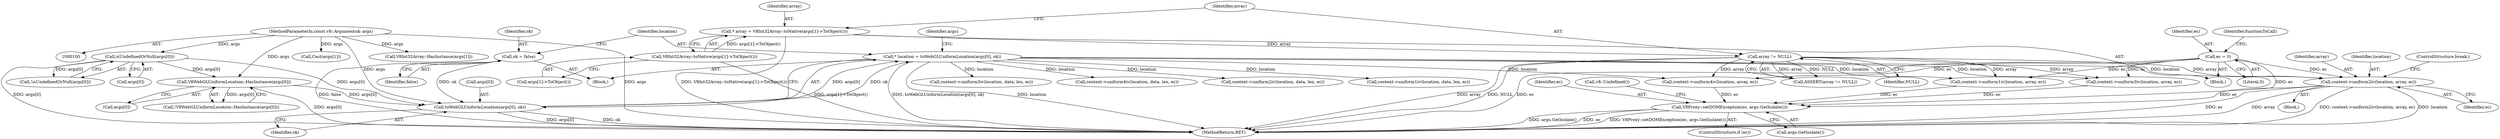 digraph "0_Chrome_e9372a1bfd3588a80fcf49aa07321f0971dd6091_62@pointer" {
"1000176" [label="(Call,context->uniform2iv(location, array, ec))"];
"1000140" [label="(Call,* location = toWebGLUniformLocation(args[0], ok))"];
"1000142" [label="(Call,toWebGLUniformLocation(args[0], ok))"];
"1000122" [label="(Call,isUndefinedOrNull(args[0]))"];
"1000101" [label="(MethodParameterIn,const v8::Arguments& args)"];
"1000127" [label="(Call,V8WebGLUniformLocation::HasInstance(args[0]))"];
"1000136" [label="(Call,ok = false)"];
"1000159" [label="(Call,array != NULL)"];
"1000154" [label="(Call,* array = V8Int32Array::toNative(args[1]->ToObject()))"];
"1000156" [label="(Call,V8Int32Array::toNative(args[1]->ToObject()))"];
"1000163" [label="(Call,ec = 0)"];
"1000198" [label="(Call,V8Proxy::setDOMException(ec, args.GetIsolate()))"];
"1000157" [label="(Call,args[1]->ToObject())"];
"1000123" [label="(Call,args[0])"];
"1000180" [label="(ControlStructure,break;)"];
"1000282" [label="(MethodReturn,RET)"];
"1000188" [label="(Call,context->uniform4iv(location, array, ec))"];
"1000170" [label="(Call,context->uniform1iv(location, array, ec))"];
"1000127" [label="(Call,V8WebGLUniformLocation::HasInstance(args[0]))"];
"1000136" [label="(Call,ok = false)"];
"1000155" [label="(Identifier,array)"];
"1000121" [label="(Call,!isUndefinedOrNull(args[0]))"];
"1000158" [label="(Call,ASSERT(array != NULL))"];
"1000212" [label="(Call,Cast(args[1]))"];
"1000148" [label="(Call,V8Int32Array::HasInstance(args[1]))"];
"1000126" [label="(Call,!V8WebGLUniformLocation::HasInstance(args[0]))"];
"1000178" [label="(Identifier,array)"];
"1000159" [label="(Call,array != NULL)"];
"1000200" [label="(Call,args.GetIsolate())"];
"1000199" [label="(Identifier,ec)"];
"1000138" [label="(Identifier,false)"];
"1000101" [label="(MethodParameterIn,const v8::Arguments& args)"];
"1000142" [label="(Call,toWebGLUniformLocation(args[0], ok))"];
"1000257" [label="(Call,context->uniform3iv(location, data, len, ec))"];
"1000152" [label="(Block,)"];
"1000196" [label="(ControlStructure,if (ec))"];
"1000137" [label="(Identifier,ok)"];
"1000202" [label="(Call,v8::Undefined())"];
"1000176" [label="(Call,context->uniform2iv(location, array, ec))"];
"1000140" [label="(Call,* location = toWebGLUniformLocation(args[0], ok))"];
"1000128" [label="(Call,args[0])"];
"1000264" [label="(Call,context->uniform4iv(location, data, len, ec))"];
"1000165" [label="(Literal,0)"];
"1000141" [label="(Identifier,location)"];
"1000164" [label="(Identifier,ec)"];
"1000161" [label="(Identifier,NULL)"];
"1000163" [label="(Call,ec = 0)"];
"1000143" [label="(Call,args[0])"];
"1000182" [label="(Call,context->uniform3iv(location, array, ec))"];
"1000250" [label="(Call,context->uniform2iv(location, data, len, ec))"];
"1000150" [label="(Identifier,args)"];
"1000122" [label="(Call,isUndefinedOrNull(args[0]))"];
"1000156" [label="(Call,V8Int32Array::toNative(args[1]->ToObject()))"];
"1000243" [label="(Call,context->uniform1iv(location, data, len, ec))"];
"1000198" [label="(Call,V8Proxy::setDOMException(ec, args.GetIsolate()))"];
"1000167" [label="(Identifier,functionToCall)"];
"1000179" [label="(Identifier,ec)"];
"1000177" [label="(Identifier,location)"];
"1000103" [label="(Block,)"];
"1000160" [label="(Identifier,array)"];
"1000146" [label="(Identifier,ok)"];
"1000154" [label="(Call,* array = V8Int32Array::toNative(args[1]->ToObject()))"];
"1000168" [label="(Block,)"];
"1000176" -> "1000168"  [label="AST: "];
"1000176" -> "1000179"  [label="CFG: "];
"1000177" -> "1000176"  [label="AST: "];
"1000178" -> "1000176"  [label="AST: "];
"1000179" -> "1000176"  [label="AST: "];
"1000180" -> "1000176"  [label="CFG: "];
"1000176" -> "1000282"  [label="DDG: ec"];
"1000176" -> "1000282"  [label="DDG: array"];
"1000176" -> "1000282"  [label="DDG: context->uniform2iv(location, array, ec)"];
"1000176" -> "1000282"  [label="DDG: location"];
"1000140" -> "1000176"  [label="DDG: location"];
"1000159" -> "1000176"  [label="DDG: array"];
"1000163" -> "1000176"  [label="DDG: ec"];
"1000176" -> "1000198"  [label="DDG: ec"];
"1000140" -> "1000103"  [label="AST: "];
"1000140" -> "1000142"  [label="CFG: "];
"1000141" -> "1000140"  [label="AST: "];
"1000142" -> "1000140"  [label="AST: "];
"1000150" -> "1000140"  [label="CFG: "];
"1000140" -> "1000282"  [label="DDG: toWebGLUniformLocation(args[0], ok)"];
"1000140" -> "1000282"  [label="DDG: location"];
"1000142" -> "1000140"  [label="DDG: args[0]"];
"1000142" -> "1000140"  [label="DDG: ok"];
"1000140" -> "1000170"  [label="DDG: location"];
"1000140" -> "1000182"  [label="DDG: location"];
"1000140" -> "1000188"  [label="DDG: location"];
"1000140" -> "1000243"  [label="DDG: location"];
"1000140" -> "1000250"  [label="DDG: location"];
"1000140" -> "1000257"  [label="DDG: location"];
"1000140" -> "1000264"  [label="DDG: location"];
"1000142" -> "1000146"  [label="CFG: "];
"1000143" -> "1000142"  [label="AST: "];
"1000146" -> "1000142"  [label="AST: "];
"1000142" -> "1000282"  [label="DDG: args[0]"];
"1000142" -> "1000282"  [label="DDG: ok"];
"1000122" -> "1000142"  [label="DDG: args[0]"];
"1000127" -> "1000142"  [label="DDG: args[0]"];
"1000101" -> "1000142"  [label="DDG: args"];
"1000136" -> "1000142"  [label="DDG: ok"];
"1000122" -> "1000121"  [label="AST: "];
"1000122" -> "1000123"  [label="CFG: "];
"1000123" -> "1000122"  [label="AST: "];
"1000121" -> "1000122"  [label="CFG: "];
"1000122" -> "1000282"  [label="DDG: args[0]"];
"1000122" -> "1000121"  [label="DDG: args[0]"];
"1000101" -> "1000122"  [label="DDG: args"];
"1000122" -> "1000127"  [label="DDG: args[0]"];
"1000101" -> "1000100"  [label="AST: "];
"1000101" -> "1000282"  [label="DDG: args"];
"1000101" -> "1000127"  [label="DDG: args"];
"1000101" -> "1000148"  [label="DDG: args"];
"1000101" -> "1000212"  [label="DDG: args"];
"1000127" -> "1000126"  [label="AST: "];
"1000127" -> "1000128"  [label="CFG: "];
"1000128" -> "1000127"  [label="AST: "];
"1000126" -> "1000127"  [label="CFG: "];
"1000127" -> "1000282"  [label="DDG: args[0]"];
"1000127" -> "1000126"  [label="DDG: args[0]"];
"1000136" -> "1000103"  [label="AST: "];
"1000136" -> "1000138"  [label="CFG: "];
"1000137" -> "1000136"  [label="AST: "];
"1000138" -> "1000136"  [label="AST: "];
"1000141" -> "1000136"  [label="CFG: "];
"1000136" -> "1000282"  [label="DDG: false"];
"1000159" -> "1000158"  [label="AST: "];
"1000159" -> "1000161"  [label="CFG: "];
"1000160" -> "1000159"  [label="AST: "];
"1000161" -> "1000159"  [label="AST: "];
"1000158" -> "1000159"  [label="CFG: "];
"1000159" -> "1000282"  [label="DDG: array"];
"1000159" -> "1000282"  [label="DDG: NULL"];
"1000159" -> "1000158"  [label="DDG: array"];
"1000159" -> "1000158"  [label="DDG: NULL"];
"1000154" -> "1000159"  [label="DDG: array"];
"1000159" -> "1000170"  [label="DDG: array"];
"1000159" -> "1000182"  [label="DDG: array"];
"1000159" -> "1000188"  [label="DDG: array"];
"1000154" -> "1000152"  [label="AST: "];
"1000154" -> "1000156"  [label="CFG: "];
"1000155" -> "1000154"  [label="AST: "];
"1000156" -> "1000154"  [label="AST: "];
"1000160" -> "1000154"  [label="CFG: "];
"1000154" -> "1000282"  [label="DDG: V8Int32Array::toNative(args[1]->ToObject())"];
"1000156" -> "1000154"  [label="DDG: args[1]->ToObject()"];
"1000156" -> "1000157"  [label="CFG: "];
"1000157" -> "1000156"  [label="AST: "];
"1000156" -> "1000282"  [label="DDG: args[1]->ToObject()"];
"1000163" -> "1000152"  [label="AST: "];
"1000163" -> "1000165"  [label="CFG: "];
"1000164" -> "1000163"  [label="AST: "];
"1000165" -> "1000163"  [label="AST: "];
"1000167" -> "1000163"  [label="CFG: "];
"1000163" -> "1000282"  [label="DDG: ec"];
"1000163" -> "1000170"  [label="DDG: ec"];
"1000163" -> "1000182"  [label="DDG: ec"];
"1000163" -> "1000188"  [label="DDG: ec"];
"1000163" -> "1000198"  [label="DDG: ec"];
"1000198" -> "1000196"  [label="AST: "];
"1000198" -> "1000200"  [label="CFG: "];
"1000199" -> "1000198"  [label="AST: "];
"1000200" -> "1000198"  [label="AST: "];
"1000202" -> "1000198"  [label="CFG: "];
"1000198" -> "1000282"  [label="DDG: args.GetIsolate()"];
"1000198" -> "1000282"  [label="DDG: ec"];
"1000198" -> "1000282"  [label="DDG: V8Proxy::setDOMException(ec, args.GetIsolate())"];
"1000182" -> "1000198"  [label="DDG: ec"];
"1000188" -> "1000198"  [label="DDG: ec"];
"1000170" -> "1000198"  [label="DDG: ec"];
}
